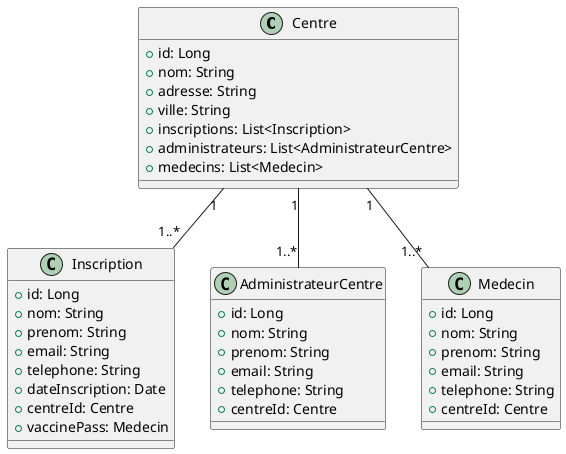 @startuml

class Centre {
  + id: Long
  + nom: String
  + adresse: String
  + ville: String
  + inscriptions: List<Inscription>
  + administrateurs: List<AdministrateurCentre>
  + medecins: List<Medecin>
}

class Inscription {
  + id: Long
  + nom: String
  + prenom: String
  + email: String
  + telephone: String
  + dateInscription: Date
  + centreId: Centre
  + vaccinePass: Medecin
}

class AdministrateurCentre {
  + id: Long
  + nom: String
  + prenom: String
  + email: String
  + telephone: String
  + centreId: Centre
}

class Medecin {
  + id: Long
  + nom: String
  + prenom: String
  + email: String
  + telephone: String
  + centreId: Centre
}

Centre "1" -- "1..*" Inscription
Centre "1" -- "1..*" AdministrateurCentre
Centre "1" -- "1..*" Medecin

@enduml

